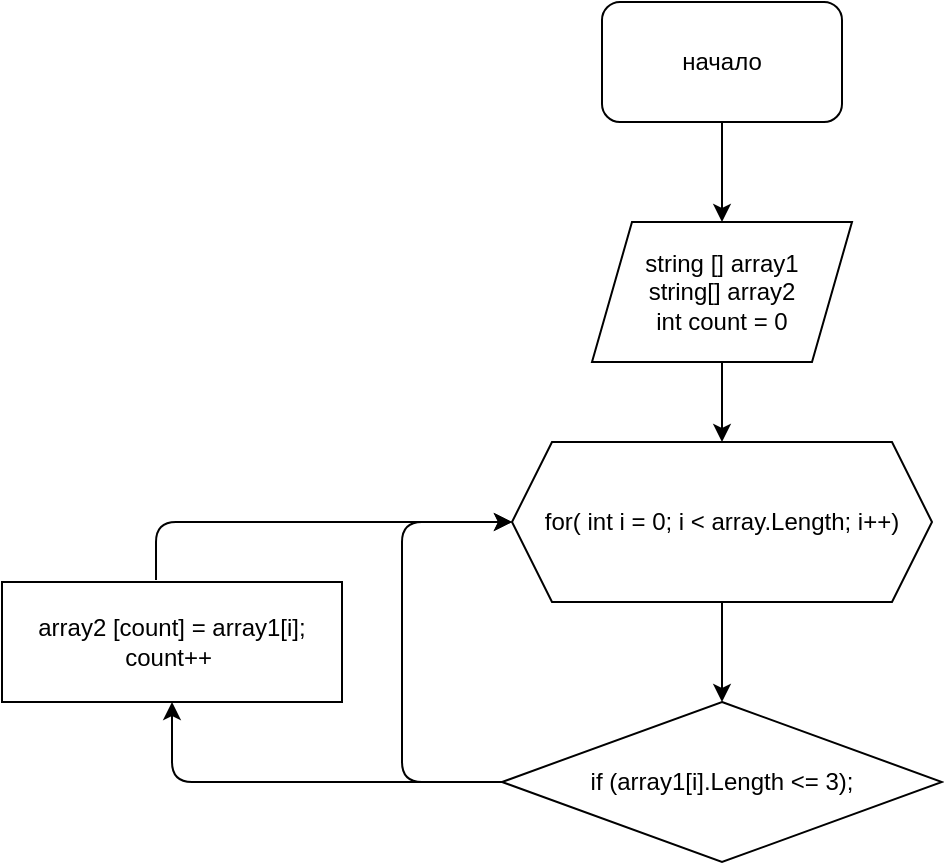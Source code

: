 <mxfile>
    <diagram id="1-JriPtL-RHMCzf0uSup" name="Страница 1">
        <mxGraphModel dx="1391" dy="246" grid="1" gridSize="10" guides="1" tooltips="1" connect="1" arrows="1" fold="1" page="1" pageScale="1" pageWidth="827" pageHeight="1169" math="0" shadow="0">
            <root>
                <mxCell id="0"/>
                <mxCell id="1" parent="0"/>
                <mxCell id="6" value="" style="edgeStyle=none;html=1;" edge="1" parent="1" source="2" target="3">
                    <mxGeometry relative="1" as="geometry"/>
                </mxCell>
                <mxCell id="2" value="начало" style="rounded=1;whiteSpace=wrap;html=1;" vertex="1" parent="1">
                    <mxGeometry x="220" y="30" width="120" height="60" as="geometry"/>
                </mxCell>
                <mxCell id="8" value="" style="edgeStyle=none;html=1;" edge="1" parent="1" source="3" target="7">
                    <mxGeometry relative="1" as="geometry"/>
                </mxCell>
                <mxCell id="3" value="string [] array1&lt;br&gt;string[] array2&lt;br&gt;int count = 0" style="shape=parallelogram;perimeter=parallelogramPerimeter;whiteSpace=wrap;html=1;fixedSize=1;" vertex="1" parent="1">
                    <mxGeometry x="215" y="140" width="130" height="70" as="geometry"/>
                </mxCell>
                <mxCell id="10" value="" style="edgeStyle=none;html=1;" edge="1" parent="1" source="7" target="9">
                    <mxGeometry relative="1" as="geometry"/>
                </mxCell>
                <mxCell id="7" value="&lt;div&gt;&lt;span&gt;for( int i = 0; i &amp;lt; array.Length; i++)&lt;/span&gt;&lt;/div&gt;" style="shape=hexagon;perimeter=hexagonPerimeter2;whiteSpace=wrap;html=1;fixedSize=1;" vertex="1" parent="1">
                    <mxGeometry x="175" y="250" width="210" height="80" as="geometry"/>
                </mxCell>
                <mxCell id="9" value="if (array1[i].Length &amp;lt;= 3);" style="rhombus;whiteSpace=wrap;html=1;" vertex="1" parent="1">
                    <mxGeometry x="170" y="380" width="220" height="80" as="geometry"/>
                </mxCell>
                <mxCell id="11" value="array2 [count] = array1[i];&lt;br&gt;count++&amp;nbsp;" style="rounded=0;whiteSpace=wrap;html=1;" vertex="1" parent="1">
                    <mxGeometry x="-80" y="320" width="170" height="60" as="geometry"/>
                </mxCell>
                <mxCell id="12" value="" style="endArrow=classic;html=1;exitX=0;exitY=0.5;exitDx=0;exitDy=0;entryX=0;entryY=0.5;entryDx=0;entryDy=0;" edge="1" parent="1" source="9" target="7">
                    <mxGeometry width="50" height="50" relative="1" as="geometry">
                        <mxPoint x="140" y="310" as="sourcePoint"/>
                        <mxPoint x="190" y="260" as="targetPoint"/>
                        <Array as="points">
                            <mxPoint x="120" y="420"/>
                            <mxPoint x="120" y="290"/>
                        </Array>
                    </mxGeometry>
                </mxCell>
                <mxCell id="13" value="" style="endArrow=classic;html=1;entryX=0.5;entryY=1;entryDx=0;entryDy=0;" edge="1" parent="1" target="11">
                    <mxGeometry width="50" height="50" relative="1" as="geometry">
                        <mxPoint x="170" y="420" as="sourcePoint"/>
                        <mxPoint x="190" y="260" as="targetPoint"/>
                        <Array as="points">
                            <mxPoint x="5" y="420"/>
                        </Array>
                    </mxGeometry>
                </mxCell>
                <mxCell id="14" value="" style="endArrow=classic;html=1;exitX=0.453;exitY=-0.017;exitDx=0;exitDy=0;exitPerimeter=0;entryX=0;entryY=0.5;entryDx=0;entryDy=0;" edge="1" parent="1" source="11" target="7">
                    <mxGeometry width="50" height="50" relative="1" as="geometry">
                        <mxPoint x="140" y="310" as="sourcePoint"/>
                        <mxPoint x="190" y="260" as="targetPoint"/>
                        <Array as="points">
                            <mxPoint x="-3" y="290"/>
                        </Array>
                    </mxGeometry>
                </mxCell>
            </root>
        </mxGraphModel>
    </diagram>
</mxfile>